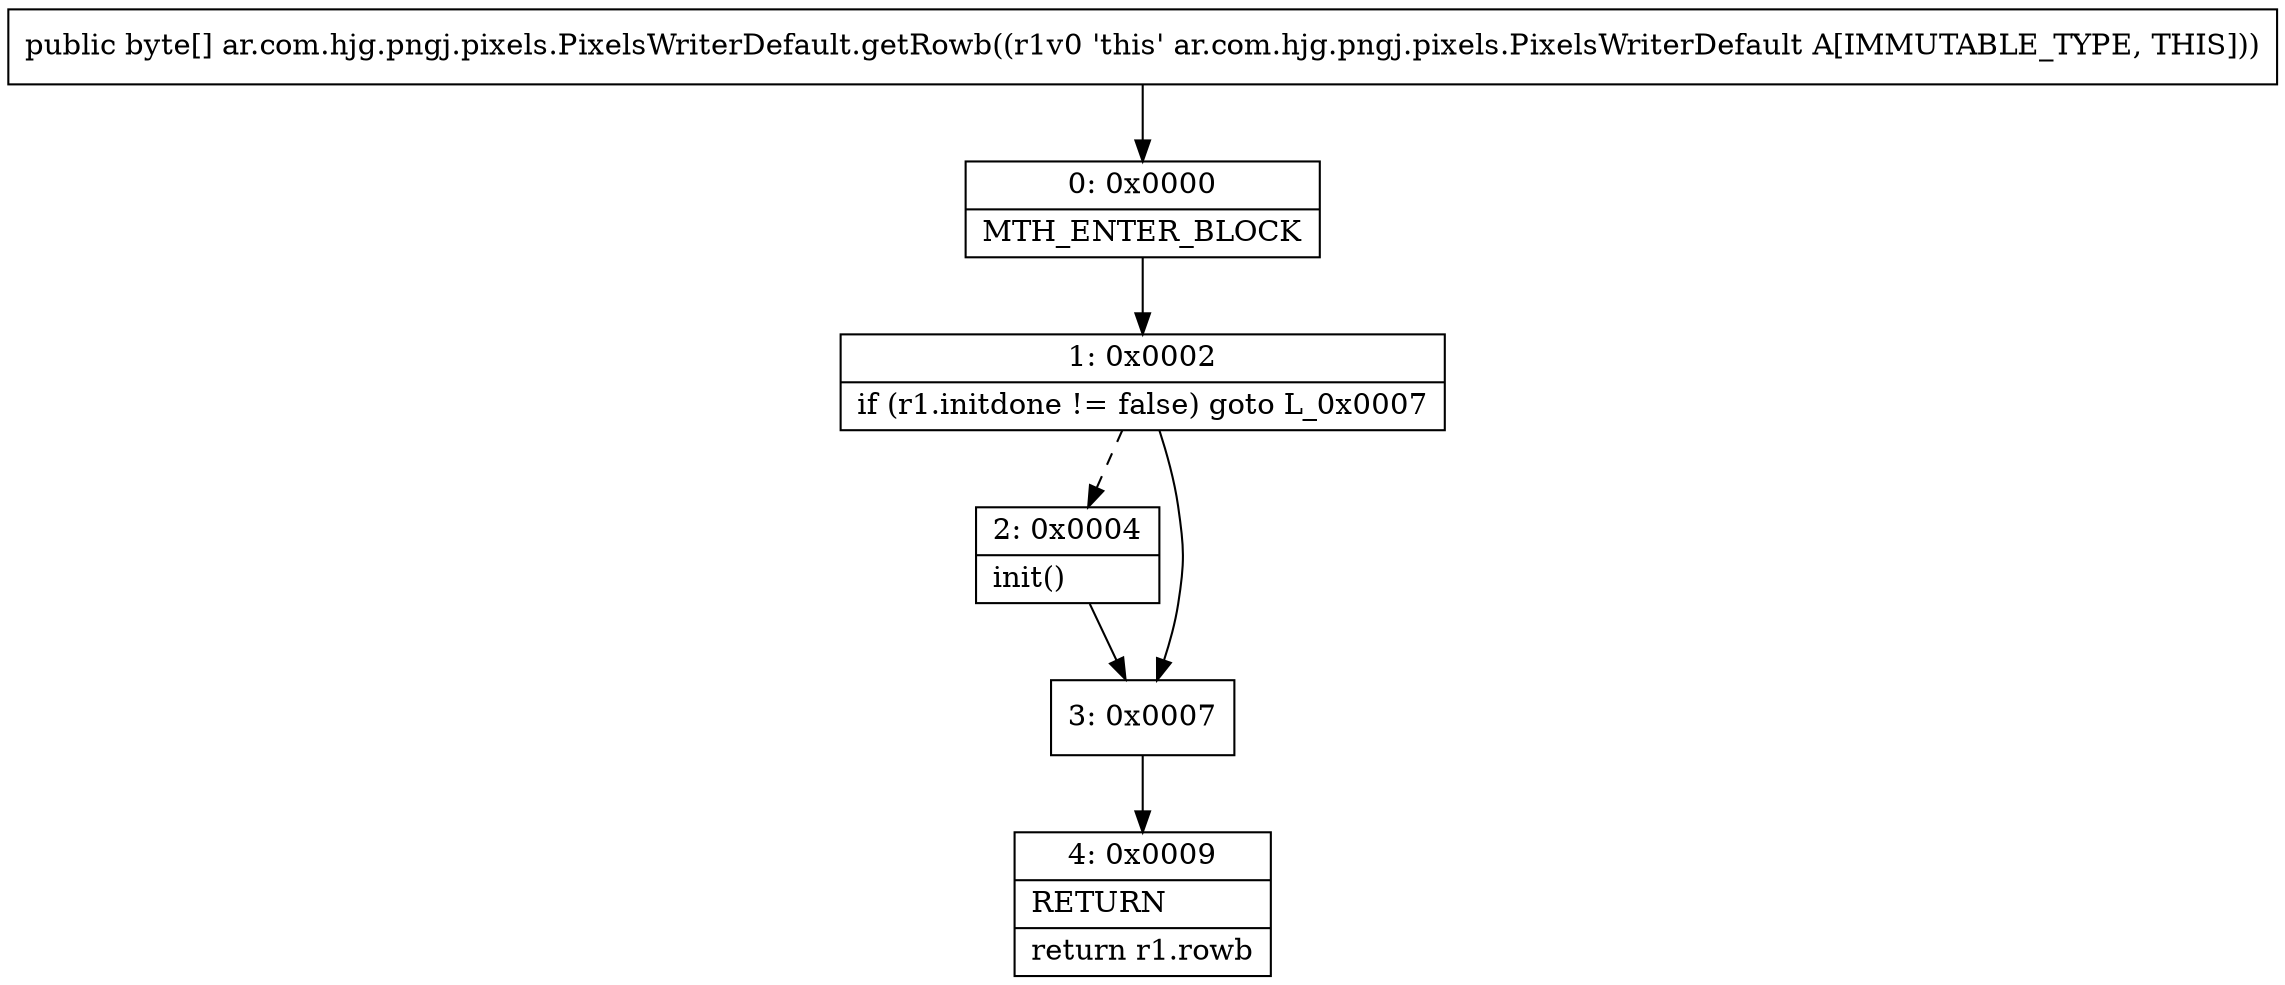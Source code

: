 digraph "CFG forar.com.hjg.pngj.pixels.PixelsWriterDefault.getRowb()[B" {
Node_0 [shape=record,label="{0\:\ 0x0000|MTH_ENTER_BLOCK\l}"];
Node_1 [shape=record,label="{1\:\ 0x0002|if (r1.initdone != false) goto L_0x0007\l}"];
Node_2 [shape=record,label="{2\:\ 0x0004|init()\l}"];
Node_3 [shape=record,label="{3\:\ 0x0007}"];
Node_4 [shape=record,label="{4\:\ 0x0009|RETURN\l|return r1.rowb\l}"];
MethodNode[shape=record,label="{public byte[] ar.com.hjg.pngj.pixels.PixelsWriterDefault.getRowb((r1v0 'this' ar.com.hjg.pngj.pixels.PixelsWriterDefault A[IMMUTABLE_TYPE, THIS])) }"];
MethodNode -> Node_0;
Node_0 -> Node_1;
Node_1 -> Node_2[style=dashed];
Node_1 -> Node_3;
Node_2 -> Node_3;
Node_3 -> Node_4;
}

